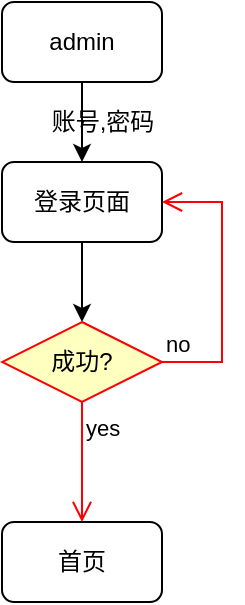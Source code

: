 <mxfile version="16.5.1" type="device"><diagram id="PPSe9M5eoLmgS4oQX02N" name="第 1 页"><mxGraphModel dx="1038" dy="660" grid="1" gridSize="10" guides="1" tooltips="1" connect="1" arrows="1" fold="1" page="1" pageScale="1" pageWidth="827" pageHeight="1169" math="0" shadow="0"><root><mxCell id="0"/><mxCell id="1" parent="0"/><mxCell id="GTrDltBJyi32Ku01OuSD-5" style="edgeStyle=orthogonalEdgeStyle;rounded=0;orthogonalLoop=1;jettySize=auto;html=1;exitX=0.5;exitY=1;exitDx=0;exitDy=0;entryX=0.5;entryY=0;entryDx=0;entryDy=0;" parent="1" source="GTrDltBJyi32Ku01OuSD-1" target="GTrDltBJyi32Ku01OuSD-4" edge="1"><mxGeometry relative="1" as="geometry"/></mxCell><mxCell id="GTrDltBJyi32Ku01OuSD-1" value="admin" style="rounded=1;whiteSpace=wrap;html=1;" parent="1" vertex="1"><mxGeometry x="320" y="40" width="80" height="40" as="geometry"/></mxCell><mxCell id="GTrDltBJyi32Ku01OuSD-21" style="edgeStyle=orthogonalEdgeStyle;rounded=0;orthogonalLoop=1;jettySize=auto;html=1;exitX=0.5;exitY=1;exitDx=0;exitDy=0;entryX=0.5;entryY=0;entryDx=0;entryDy=0;" parent="1" source="GTrDltBJyi32Ku01OuSD-4" target="GTrDltBJyi32Ku01OuSD-18" edge="1"><mxGeometry relative="1" as="geometry"/></mxCell><mxCell id="GTrDltBJyi32Ku01OuSD-4" value="登录页面" style="rounded=1;whiteSpace=wrap;html=1;" parent="1" vertex="1"><mxGeometry x="320" y="120" width="80" height="40" as="geometry"/></mxCell><mxCell id="GTrDltBJyi32Ku01OuSD-6" value="账号,密码" style="text;html=1;align=center;verticalAlign=middle;resizable=0;points=[];autosize=1;strokeColor=none;fillColor=none;" parent="1" vertex="1"><mxGeometry x="335" y="90" width="70" height="20" as="geometry"/></mxCell><mxCell id="GTrDltBJyi32Ku01OuSD-7" value="首页" style="rounded=1;whiteSpace=wrap;html=1;" parent="1" vertex="1"><mxGeometry x="320" y="300" width="80" height="40" as="geometry"/></mxCell><mxCell id="GTrDltBJyi32Ku01OuSD-18" value="成功?" style="rhombus;whiteSpace=wrap;html=1;fillColor=#ffffc0;strokeColor=#ff0000;" parent="1" vertex="1"><mxGeometry x="320" y="200" width="80" height="40" as="geometry"/></mxCell><mxCell id="GTrDltBJyi32Ku01OuSD-19" value="no" style="edgeStyle=orthogonalEdgeStyle;html=1;align=left;verticalAlign=bottom;endArrow=open;endSize=8;strokeColor=#ff0000;rounded=0;entryX=1;entryY=0.5;entryDx=0;entryDy=0;" parent="1" source="GTrDltBJyi32Ku01OuSD-18" target="GTrDltBJyi32Ku01OuSD-4" edge="1"><mxGeometry x="-1" relative="1" as="geometry"><mxPoint x="500" y="220" as="targetPoint"/><Array as="points"><mxPoint x="430" y="220"/><mxPoint x="430" y="140"/></Array></mxGeometry></mxCell><mxCell id="GTrDltBJyi32Ku01OuSD-20" value="yes" style="edgeStyle=orthogonalEdgeStyle;html=1;align=left;verticalAlign=top;endArrow=open;endSize=8;strokeColor=#ff0000;rounded=0;" parent="1" source="GTrDltBJyi32Ku01OuSD-18" edge="1"><mxGeometry x="-1" relative="1" as="geometry"><mxPoint x="360" y="300" as="targetPoint"/></mxGeometry></mxCell></root></mxGraphModel></diagram></mxfile>